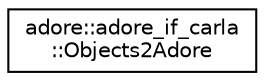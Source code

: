 digraph "Graphical Class Hierarchy"
{
 // LATEX_PDF_SIZE
  edge [fontname="Helvetica",fontsize="10",labelfontname="Helvetica",labelfontsize="10"];
  node [fontname="Helvetica",fontsize="10",shape=record];
  rankdir="LR";
  Node0 [label="adore::adore_if_carla\l::Objects2Adore",height=0.2,width=0.4,color="black", fillcolor="white", style="filled",URL="$classadore_1_1adore__if__carla_1_1Objects2Adore.html",tooltip=" "];
}
